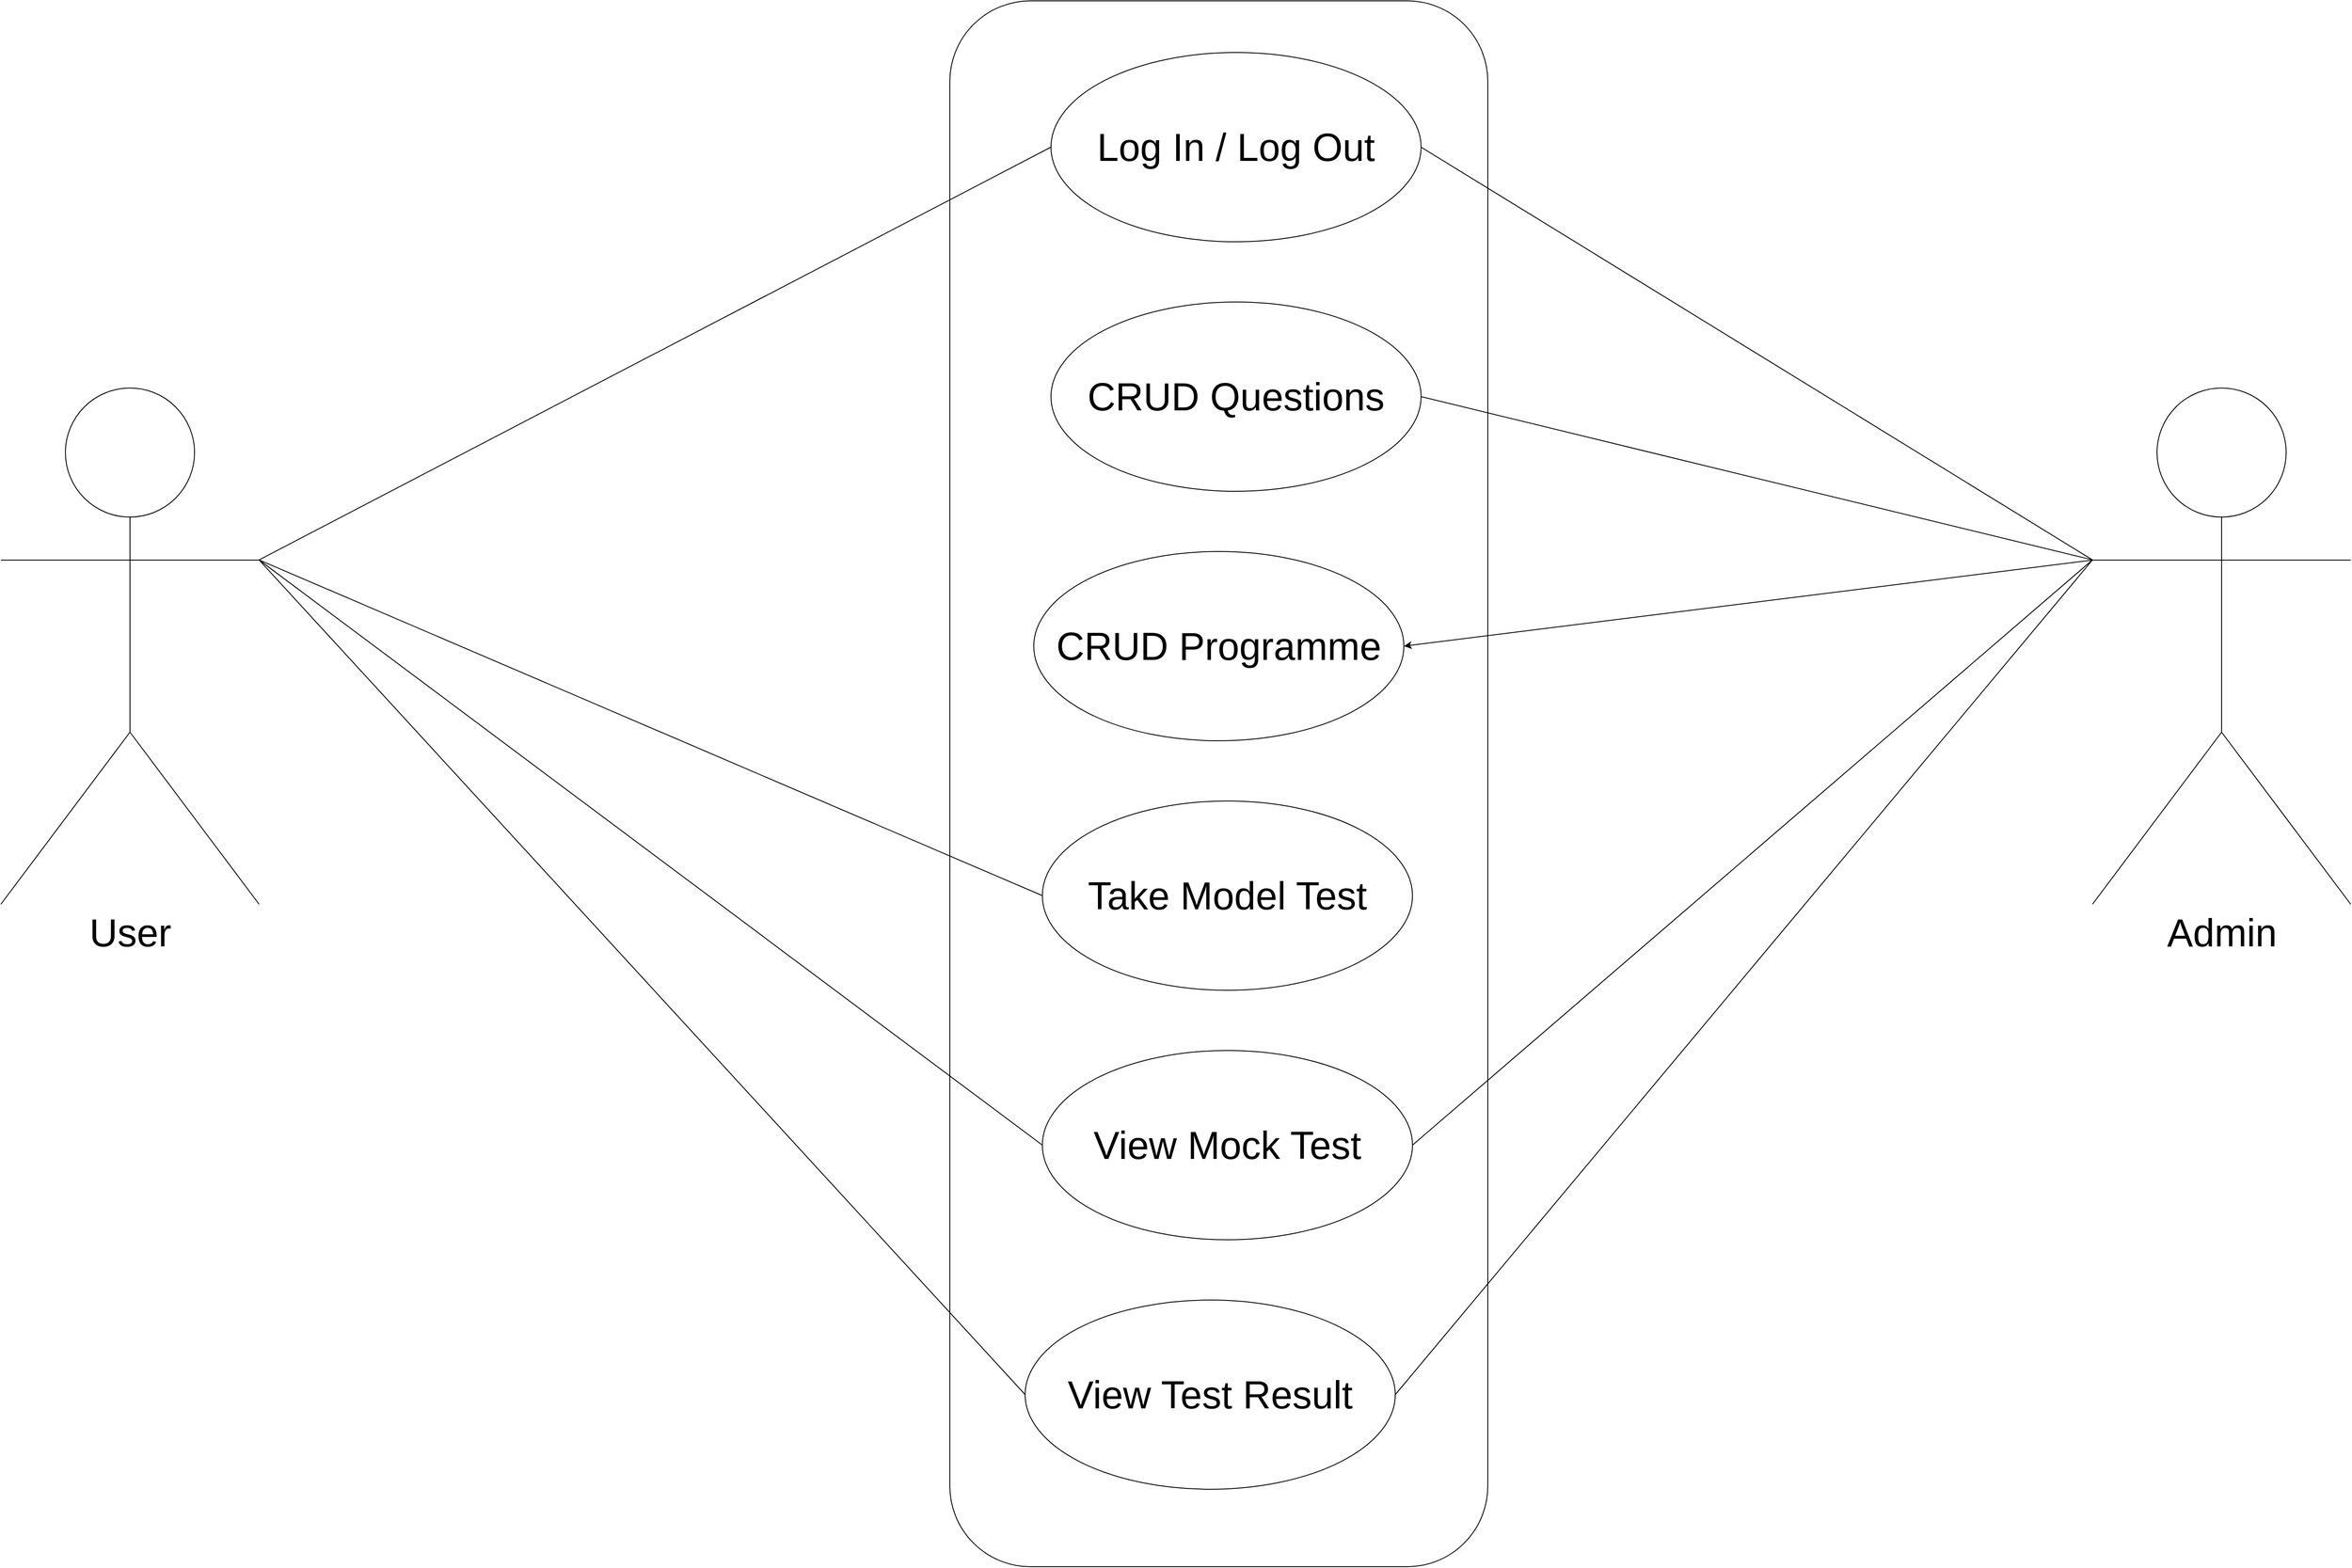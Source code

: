 <mxfile version="24.5.3" type="device">
  <diagram name="Page-1" id="BtS5UY8_o1rI_iSevkwz">
    <mxGraphModel dx="3200" dy="1897" grid="1" gridSize="10" guides="1" tooltips="1" connect="1" arrows="1" fold="1" page="0" pageScale="1" pageWidth="850" pageHeight="1100" math="0" shadow="0">
      <root>
        <mxCell id="0" />
        <mxCell id="1" parent="0" />
        <mxCell id="0dvwp6VA4fJ4sUWpHRYH-2" value="" style="rounded=1;whiteSpace=wrap;html=1;" parent="1" vertex="1">
          <mxGeometry x="1172.5" y="-90" width="625" height="1820" as="geometry" />
        </mxCell>
        <mxCell id="0dvwp6VA4fJ4sUWpHRYH-3" value="&lt;font style=&quot;font-size: 45px;&quot;&gt;Log In / Log Out&lt;/font&gt;" style="ellipse;whiteSpace=wrap;html=1;" parent="1" vertex="1">
          <mxGeometry x="1290" y="-30" width="430" height="220" as="geometry" />
        </mxCell>
        <mxCell id="0dvwp6VA4fJ4sUWpHRYH-4" value="&lt;font style=&quot;font-size: 45px;&quot;&gt;CRUD Questions&lt;/font&gt;" style="ellipse;whiteSpace=wrap;html=1;" parent="1" vertex="1">
          <mxGeometry x="1290" y="260" width="430" height="220" as="geometry" />
        </mxCell>
        <mxCell id="0dvwp6VA4fJ4sUWpHRYH-5" value="&lt;font style=&quot;font-size: 45px;&quot;&gt;CRUD Programme&lt;/font&gt;" style="ellipse;whiteSpace=wrap;html=1;" parent="1" vertex="1">
          <mxGeometry x="1270" y="550" width="430" height="220" as="geometry" />
        </mxCell>
        <mxCell id="0dvwp6VA4fJ4sUWpHRYH-6" value="&lt;font style=&quot;font-size: 45px;&quot;&gt;Take Model Test&lt;/font&gt;" style="ellipse;whiteSpace=wrap;html=1;" parent="1" vertex="1">
          <mxGeometry x="1280" y="840" width="430" height="220" as="geometry" />
        </mxCell>
        <mxCell id="0dvwp6VA4fJ4sUWpHRYH-7" value="&lt;font style=&quot;font-size: 45px;&quot;&gt;View Mock Test&lt;/font&gt;" style="ellipse;whiteSpace=wrap;html=1;" parent="1" vertex="1">
          <mxGeometry x="1280" y="1130" width="430" height="220" as="geometry" />
        </mxCell>
        <mxCell id="0dvwp6VA4fJ4sUWpHRYH-8" value="&lt;font style=&quot;font-size: 45px;&quot;&gt;View Test Result&lt;/font&gt;" style="ellipse;whiteSpace=wrap;html=1;" parent="1" vertex="1">
          <mxGeometry x="1260" y="1420" width="430" height="220" as="geometry" />
        </mxCell>
        <mxCell id="0dvwp6VA4fJ4sUWpHRYH-9" value="&lt;font style=&quot;font-size: 45px;&quot;&gt;User&lt;/font&gt;" style="shape=umlActor;verticalLabelPosition=bottom;verticalAlign=top;html=1;outlineConnect=0;" parent="1" vertex="1">
          <mxGeometry x="70" y="360" width="300" height="600" as="geometry" />
        </mxCell>
        <mxCell id="0dvwp6VA4fJ4sUWpHRYH-13" value="&lt;font style=&quot;font-size: 45px;&quot;&gt;Admin&lt;/font&gt;" style="shape=umlActor;verticalLabelPosition=bottom;verticalAlign=top;html=1;outlineConnect=0;" parent="1" vertex="1">
          <mxGeometry x="2500" y="360" width="300" height="600" as="geometry" />
        </mxCell>
        <mxCell id="0dvwp6VA4fJ4sUWpHRYH-17" value="" style="endArrow=classic;html=1;rounded=0;entryX=1;entryY=0.5;entryDx=0;entryDy=0;" parent="1" target="0dvwp6VA4fJ4sUWpHRYH-5" edge="1">
          <mxGeometry width="50" height="50" relative="1" as="geometry">
            <mxPoint x="2500" y="560" as="sourcePoint" />
            <mxPoint x="1730" y="380" as="targetPoint" />
          </mxGeometry>
        </mxCell>
        <mxCell id="fQGuAcjyzs-EonKY_tue-1" value="" style="endArrow=none;html=1;rounded=0;exitX=1;exitY=0.333;exitDx=0;exitDy=0;exitPerimeter=0;entryX=0;entryY=0.5;entryDx=0;entryDy=0;" edge="1" parent="1" source="0dvwp6VA4fJ4sUWpHRYH-9" target="0dvwp6VA4fJ4sUWpHRYH-3">
          <mxGeometry width="50" height="50" relative="1" as="geometry">
            <mxPoint x="990" y="400" as="sourcePoint" />
            <mxPoint x="1040" y="350" as="targetPoint" />
          </mxGeometry>
        </mxCell>
        <mxCell id="fQGuAcjyzs-EonKY_tue-2" value="" style="endArrow=none;html=1;rounded=0;exitX=1;exitY=0.333;exitDx=0;exitDy=0;exitPerimeter=0;entryX=0;entryY=0.5;entryDx=0;entryDy=0;" edge="1" parent="1" source="0dvwp6VA4fJ4sUWpHRYH-9" target="0dvwp6VA4fJ4sUWpHRYH-6">
          <mxGeometry width="50" height="50" relative="1" as="geometry">
            <mxPoint x="1090" y="950" as="sourcePoint" />
            <mxPoint x="1140" y="900" as="targetPoint" />
          </mxGeometry>
        </mxCell>
        <mxCell id="fQGuAcjyzs-EonKY_tue-3" value="" style="endArrow=none;html=1;rounded=0;exitX=1;exitY=0.333;exitDx=0;exitDy=0;exitPerimeter=0;entryX=0;entryY=0.5;entryDx=0;entryDy=0;" edge="1" parent="1" source="0dvwp6VA4fJ4sUWpHRYH-9" target="0dvwp6VA4fJ4sUWpHRYH-7">
          <mxGeometry width="50" height="50" relative="1" as="geometry">
            <mxPoint x="1090" y="950" as="sourcePoint" />
            <mxPoint x="1140" y="900" as="targetPoint" />
          </mxGeometry>
        </mxCell>
        <mxCell id="fQGuAcjyzs-EonKY_tue-4" value="" style="endArrow=none;html=1;rounded=0;exitX=1;exitY=0.333;exitDx=0;exitDy=0;exitPerimeter=0;entryX=0;entryY=0.5;entryDx=0;entryDy=0;" edge="1" parent="1" source="0dvwp6VA4fJ4sUWpHRYH-9" target="0dvwp6VA4fJ4sUWpHRYH-8">
          <mxGeometry width="50" height="50" relative="1" as="geometry">
            <mxPoint x="1360" y="960" as="sourcePoint" />
            <mxPoint x="1410" y="910" as="targetPoint" />
          </mxGeometry>
        </mxCell>
        <mxCell id="fQGuAcjyzs-EonKY_tue-5" value="" style="endArrow=none;html=1;rounded=0;exitX=1;exitY=0.5;exitDx=0;exitDy=0;entryX=0;entryY=0.333;entryDx=0;entryDy=0;entryPerimeter=0;" edge="1" parent="1" source="0dvwp6VA4fJ4sUWpHRYH-3" target="0dvwp6VA4fJ4sUWpHRYH-13">
          <mxGeometry width="50" height="50" relative="1" as="geometry">
            <mxPoint x="2100" y="600" as="sourcePoint" />
            <mxPoint x="2150" y="550" as="targetPoint" />
          </mxGeometry>
        </mxCell>
        <mxCell id="fQGuAcjyzs-EonKY_tue-6" value="" style="endArrow=none;html=1;rounded=0;exitX=1;exitY=0.5;exitDx=0;exitDy=0;entryX=0;entryY=0.333;entryDx=0;entryDy=0;entryPerimeter=0;" edge="1" parent="1" source="0dvwp6VA4fJ4sUWpHRYH-4" target="0dvwp6VA4fJ4sUWpHRYH-13">
          <mxGeometry width="50" height="50" relative="1" as="geometry">
            <mxPoint x="2100" y="600" as="sourcePoint" />
            <mxPoint x="2150" y="550" as="targetPoint" />
          </mxGeometry>
        </mxCell>
        <mxCell id="fQGuAcjyzs-EonKY_tue-7" value="" style="endArrow=none;html=1;rounded=0;exitX=1;exitY=0.5;exitDx=0;exitDy=0;entryX=0;entryY=0.333;entryDx=0;entryDy=0;entryPerimeter=0;" edge="1" parent="1" source="0dvwp6VA4fJ4sUWpHRYH-7" target="0dvwp6VA4fJ4sUWpHRYH-13">
          <mxGeometry width="50" height="50" relative="1" as="geometry">
            <mxPoint x="2100" y="890" as="sourcePoint" />
            <mxPoint x="2150" y="840" as="targetPoint" />
          </mxGeometry>
        </mxCell>
        <mxCell id="fQGuAcjyzs-EonKY_tue-8" value="" style="endArrow=none;html=1;rounded=0;exitX=1;exitY=0.5;exitDx=0;exitDy=0;entryX=0;entryY=0.333;entryDx=0;entryDy=0;entryPerimeter=0;" edge="1" parent="1" source="0dvwp6VA4fJ4sUWpHRYH-8" target="0dvwp6VA4fJ4sUWpHRYH-13">
          <mxGeometry width="50" height="50" relative="1" as="geometry">
            <mxPoint x="2100" y="890" as="sourcePoint" />
            <mxPoint x="2150" y="840" as="targetPoint" />
          </mxGeometry>
        </mxCell>
      </root>
    </mxGraphModel>
  </diagram>
</mxfile>
